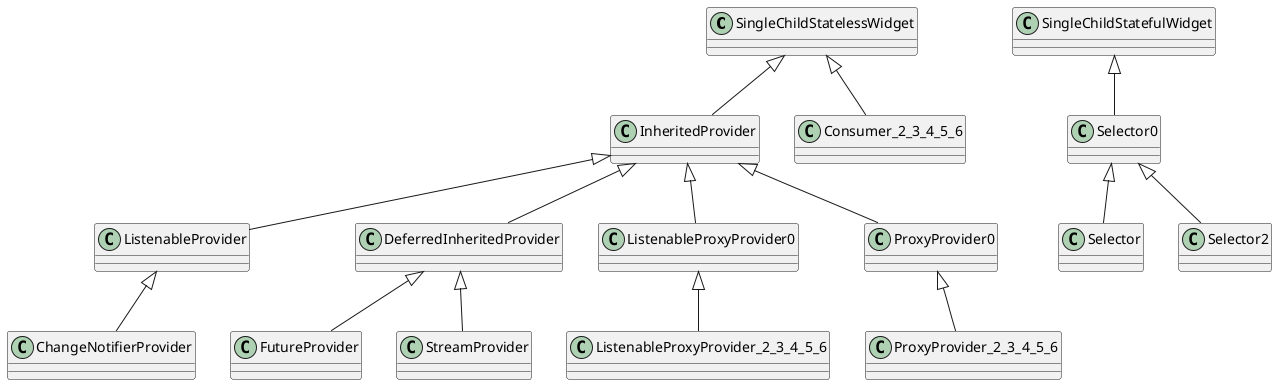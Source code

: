 @startuml
'https://plantuml.com/class-diagram

class SingleChildStatelessWidget

SingleChildStatelessWidget <|-- InheritedProvider
SingleChildStatelessWidget <|-- Consumer_2_3_4_5_6

InheritedProvider <|-- ListenableProvider
InheritedProvider <|-- DeferredInheritedProvider
InheritedProvider <|-- ListenableProxyProvider0
InheritedProvider <|-- ProxyProvider0

DeferredInheritedProvider <|-- FutureProvider

DeferredInheritedProvider <|-- StreamProvider

ListenableProvider <|-- ChangeNotifierProvider

ListenableProxyProvider0 <|-- ListenableProxyProvider_2_3_4_5_6

ProxyProvider0 <|-- ProxyProvider_2_3_4_5_6


class SingleChildStatefulWidget

SingleChildStatefulWidget <|-- Selector0

Selector0 <|-- Selector
Selector0 <|-- Selector2



@enduml